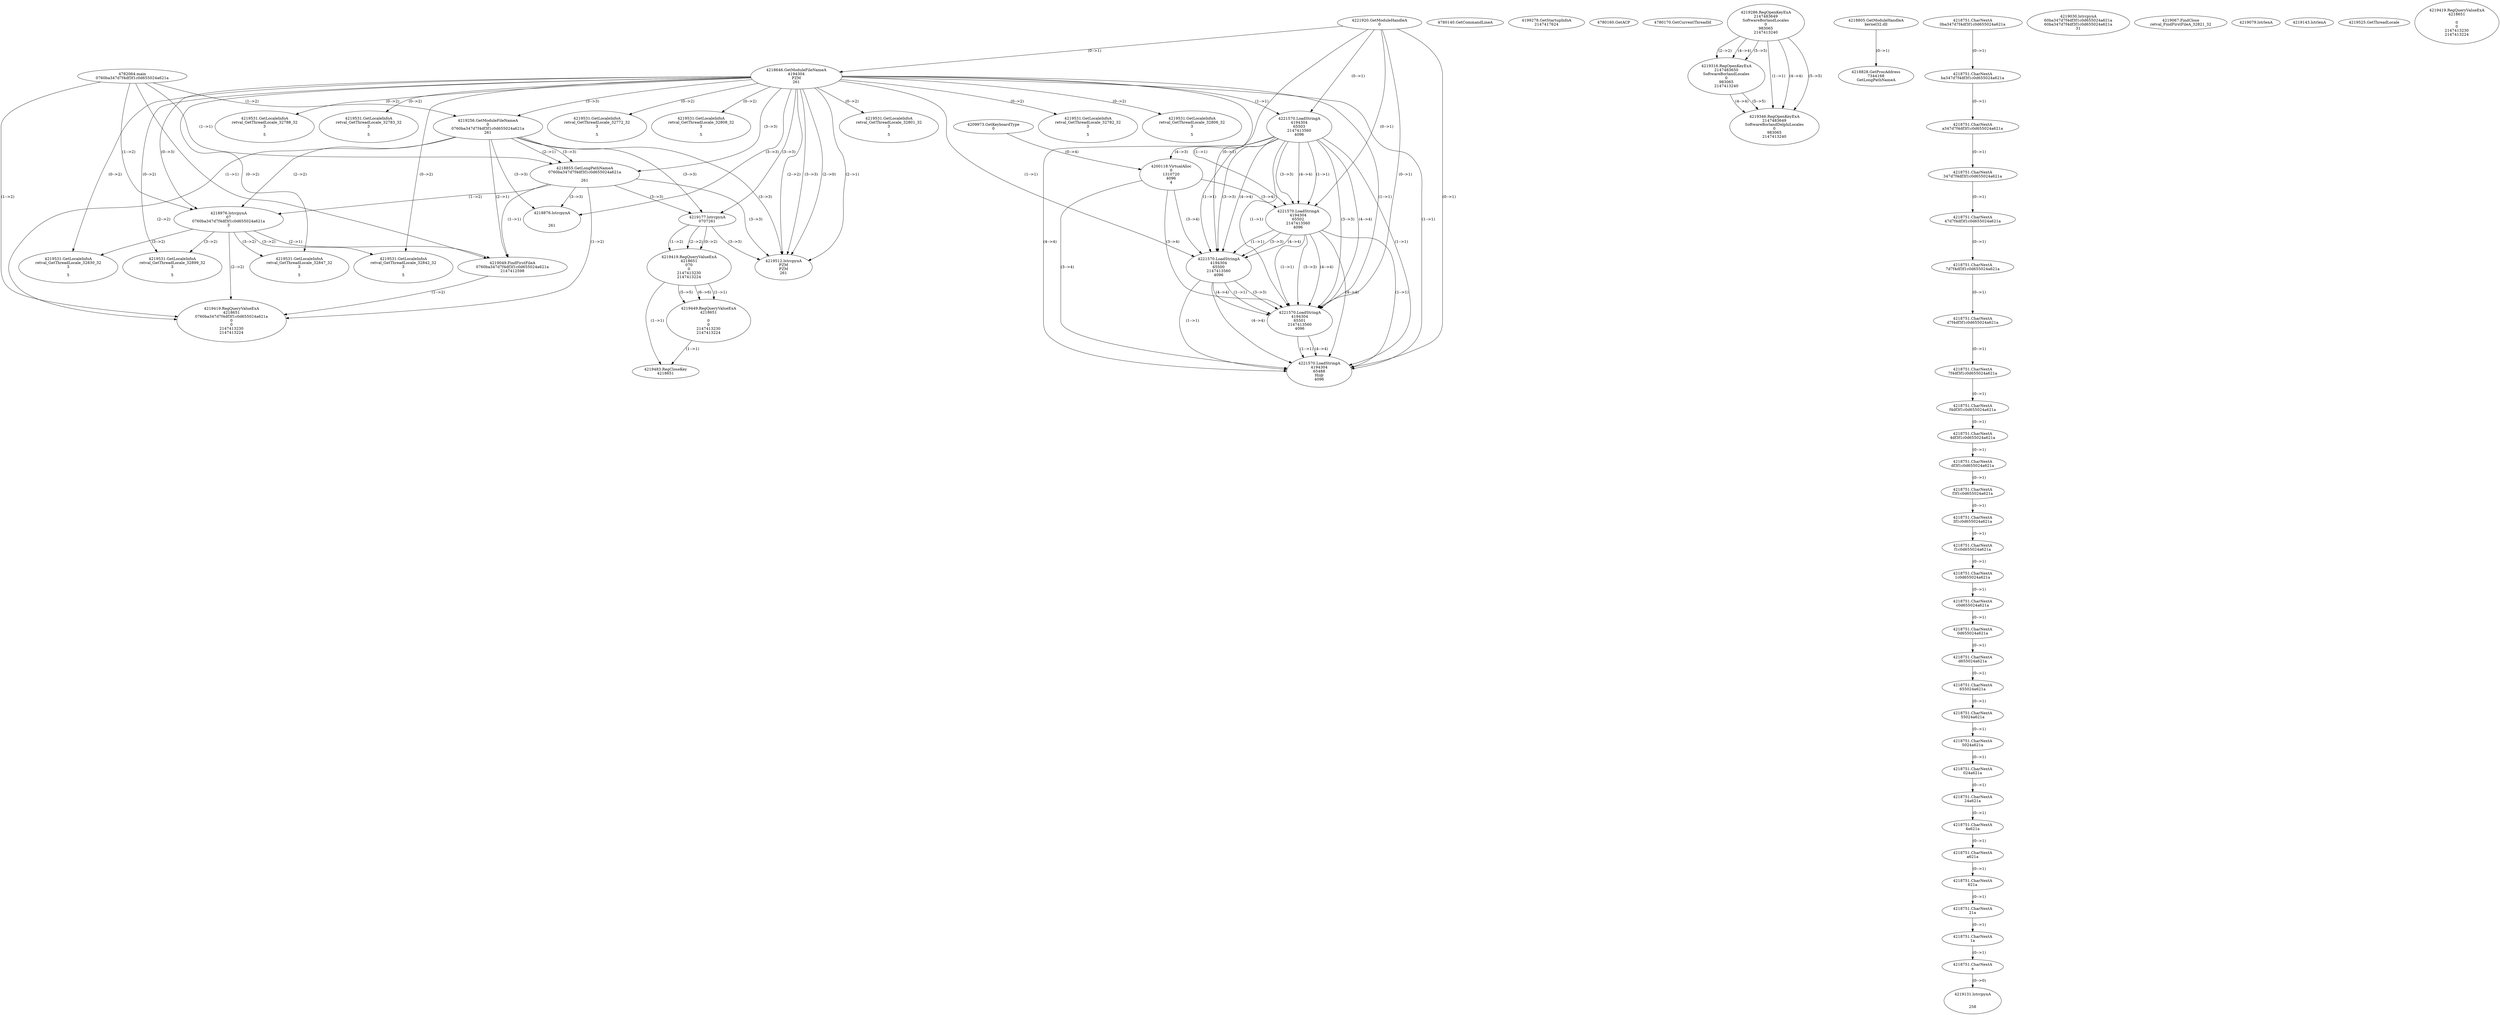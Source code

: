 // Global SCDG with merge call
digraph {
	0 [label="4782064.main
0760ba347d7f4df3f1c0d655024a621a"]
	1 [label="4221920.GetModuleHandleA
0"]
	2 [label="4209973.GetKeyboardType
0"]
	3 [label="4780140.GetCommandLineA
"]
	4 [label="4199278.GetStartupInfoA
2147417624"]
	5 [label="4780160.GetACP
"]
	6 [label="4780170.GetCurrentThreadId
"]
	7 [label="4218646.GetModuleFileNameA
4194304
PZM
261"]
	1 -> 7 [label="(0-->1)"]
	8 [label="4219256.GetModuleFileNameA
0
0760ba347d7f4df3f1c0d655024a621a
261"]
	0 -> 8 [label="(1-->2)"]
	7 -> 8 [label="(3-->3)"]
	9 [label="4219286.RegOpenKeyExA
2147483649
Software\Borland\Locales
0
983065
2147413240"]
	10 [label="4218805.GetModuleHandleA
kernel32.dll"]
	11 [label="4218828.GetProcAddress
7344168
GetLongPathNameA"]
	10 -> 11 [label="(0-->1)"]
	12 [label="4218855.GetLongPathNameA
0760ba347d7f4df3f1c0d655024a621a

261"]
	0 -> 12 [label="(1-->1)"]
	8 -> 12 [label="(2-->1)"]
	7 -> 12 [label="(3-->3)"]
	8 -> 12 [label="(3-->3)"]
	13 [label="4218976.lstrcpynA
07
0760ba347d7f4df3f1c0d655024a621a
3"]
	0 -> 13 [label="(1-->2)"]
	8 -> 13 [label="(2-->2)"]
	12 -> 13 [label="(1-->2)"]
	7 -> 13 [label="(0-->3)"]
	14 [label="4218751.CharNextA
0ba347d7f4df3f1c0d655024a621a"]
	15 [label="4218751.CharNextA
ba347d7f4df3f1c0d655024a621a"]
	14 -> 15 [label="(0-->1)"]
	16 [label="4218751.CharNextA
a347d7f4df3f1c0d655024a621a"]
	15 -> 16 [label="(0-->1)"]
	17 [label="4218751.CharNextA
347d7f4df3f1c0d655024a621a"]
	16 -> 17 [label="(0-->1)"]
	18 [label="4218751.CharNextA
47d7f4df3f1c0d655024a621a"]
	17 -> 18 [label="(0-->1)"]
	19 [label="4218751.CharNextA
7d7f4df3f1c0d655024a621a"]
	18 -> 19 [label="(0-->1)"]
	20 [label="4218751.CharNextA
d7f4df3f1c0d655024a621a"]
	19 -> 20 [label="(0-->1)"]
	21 [label="4218751.CharNextA
7f4df3f1c0d655024a621a"]
	20 -> 21 [label="(0-->1)"]
	22 [label="4218751.CharNextA
f4df3f1c0d655024a621a"]
	21 -> 22 [label="(0-->1)"]
	23 [label="4218751.CharNextA
4df3f1c0d655024a621a"]
	22 -> 23 [label="(0-->1)"]
	24 [label="4218751.CharNextA
df3f1c0d655024a621a"]
	23 -> 24 [label="(0-->1)"]
	25 [label="4218751.CharNextA
f3f1c0d655024a621a"]
	24 -> 25 [label="(0-->1)"]
	26 [label="4218751.CharNextA
3f1c0d655024a621a"]
	25 -> 26 [label="(0-->1)"]
	27 [label="4218751.CharNextA
f1c0d655024a621a"]
	26 -> 27 [label="(0-->1)"]
	28 [label="4218751.CharNextA
1c0d655024a621a"]
	27 -> 28 [label="(0-->1)"]
	29 [label="4218751.CharNextA
c0d655024a621a"]
	28 -> 29 [label="(0-->1)"]
	30 [label="4218751.CharNextA
0d655024a621a"]
	29 -> 30 [label="(0-->1)"]
	31 [label="4218751.CharNextA
d655024a621a"]
	30 -> 31 [label="(0-->1)"]
	32 [label="4218751.CharNextA
655024a621a"]
	31 -> 32 [label="(0-->1)"]
	33 [label="4218751.CharNextA
55024a621a"]
	32 -> 33 [label="(0-->1)"]
	34 [label="4218751.CharNextA
5024a621a"]
	33 -> 34 [label="(0-->1)"]
	35 [label="4218751.CharNextA
024a621a"]
	34 -> 35 [label="(0-->1)"]
	36 [label="4218751.CharNextA
24a621a"]
	35 -> 36 [label="(0-->1)"]
	37 [label="4218751.CharNextA
4a621a"]
	36 -> 37 [label="(0-->1)"]
	38 [label="4218751.CharNextA
a621a"]
	37 -> 38 [label="(0-->1)"]
	39 [label="4218751.CharNextA
621a"]
	38 -> 39 [label="(0-->1)"]
	40 [label="4218751.CharNextA
21a"]
	39 -> 40 [label="(0-->1)"]
	41 [label="4218751.CharNextA
1a"]
	40 -> 41 [label="(0-->1)"]
	42 [label="4218751.CharNextA
a"]
	41 -> 42 [label="(0-->1)"]
	43 [label="4219030.lstrcpynA
60ba347d7f4df3f1c0d655024a621a
60ba347d7f4df3f1c0d655024a621a
31"]
	44 [label="4219049.FindFirstFileA
0760ba347d7f4df3f1c0d655024a621a
2147412598"]
	0 -> 44 [label="(1-->1)"]
	8 -> 44 [label="(2-->1)"]
	12 -> 44 [label="(1-->1)"]
	13 -> 44 [label="(2-->1)"]
	45 [label="4219067.FindClose
retval_FindFirstFileA_32821_32"]
	46 [label="4219079.lstrlenA
"]
	47 [label="4219131.lstrcpynA


258"]
	42 -> 47 [label="(0-->0)"]
	48 [label="4219143.lstrlenA
"]
	49 [label="4219177.lstrcpynA
07\
07\
261"]
	7 -> 49 [label="(3-->3)"]
	8 -> 49 [label="(3-->3)"]
	12 -> 49 [label="(3-->3)"]
	50 [label="4219419.RegQueryValueExA
4218651
07\
0
0
2147413230
2147413224"]
	49 -> 50 [label="(1-->2)"]
	49 -> 50 [label="(2-->2)"]
	49 -> 50 [label="(0-->2)"]
	51 [label="4219449.RegQueryValueExA
4218651

0
0
2147413230
2147413224"]
	50 -> 51 [label="(1-->1)"]
	50 -> 51 [label="(5-->5)"]
	50 -> 51 [label="(6-->6)"]
	52 [label="4219483.RegCloseKey
4218651"]
	50 -> 52 [label="(1-->1)"]
	51 -> 52 [label="(1-->1)"]
	53 [label="4219512.lstrcpynA
PZM
PZM
261"]
	7 -> 53 [label="(2-->1)"]
	7 -> 53 [label="(2-->2)"]
	7 -> 53 [label="(3-->3)"]
	8 -> 53 [label="(3-->3)"]
	12 -> 53 [label="(3-->3)"]
	49 -> 53 [label="(3-->3)"]
	7 -> 53 [label="(2-->0)"]
	54 [label="4219525.GetThreadLocale
"]
	55 [label="4219531.GetLocaleInfoA
retval_GetThreadLocale_32899_32
3

5"]
	7 -> 55 [label="(0-->2)"]
	13 -> 55 [label="(3-->2)"]
	56 [label="4219316.RegOpenKeyExA
2147483650
Software\Borland\Locales
0
983065
2147413240"]
	9 -> 56 [label="(2-->2)"]
	9 -> 56 [label="(4-->4)"]
	9 -> 56 [label="(5-->5)"]
	57 [label="4218876.lstrcpynA


261"]
	7 -> 57 [label="(3-->3)"]
	8 -> 57 [label="(3-->3)"]
	12 -> 57 [label="(3-->3)"]
	58 [label="4219419.RegQueryValueExA
4218651

0
0
2147413230
2147413224"]
	59 [label="4219531.GetLocaleInfoA
retval_GetThreadLocale_32801_32
3

5"]
	7 -> 59 [label="(0-->2)"]
	60 [label="4221570.LoadStringA
4194304
65503
2147413560
4096"]
	1 -> 60 [label="(0-->1)"]
	7 -> 60 [label="(1-->1)"]
	61 [label="4200118.VirtualAlloc
0
1310720
4096
4"]
	60 -> 61 [label="(4-->3)"]
	2 -> 61 [label="(0-->4)"]
	62 [label="4221570.LoadStringA
4194304
65502
2147413560
4096"]
	1 -> 62 [label="(0-->1)"]
	7 -> 62 [label="(1-->1)"]
	60 -> 62 [label="(1-->1)"]
	60 -> 62 [label="(3-->3)"]
	60 -> 62 [label="(4-->4)"]
	61 -> 62 [label="(3-->4)"]
	63 [label="4221570.LoadStringA
4194304
65500
2147413560
4096"]
	1 -> 63 [label="(0-->1)"]
	7 -> 63 [label="(1-->1)"]
	60 -> 63 [label="(1-->1)"]
	62 -> 63 [label="(1-->1)"]
	60 -> 63 [label="(3-->3)"]
	62 -> 63 [label="(3-->3)"]
	60 -> 63 [label="(4-->4)"]
	61 -> 63 [label="(3-->4)"]
	62 -> 63 [label="(4-->4)"]
	64 [label="4221570.LoadStringA
4194304
65501
2147413560
4096"]
	1 -> 64 [label="(0-->1)"]
	7 -> 64 [label="(1-->1)"]
	60 -> 64 [label="(1-->1)"]
	62 -> 64 [label="(1-->1)"]
	63 -> 64 [label="(1-->1)"]
	60 -> 64 [label="(3-->3)"]
	62 -> 64 [label="(3-->3)"]
	63 -> 64 [label="(3-->3)"]
	60 -> 64 [label="(4-->4)"]
	61 -> 64 [label="(3-->4)"]
	62 -> 64 [label="(4-->4)"]
	63 -> 64 [label="(4-->4)"]
	65 [label="4219419.RegQueryValueExA
4218651
0760ba347d7f4df3f1c0d655024a621a
0
0
2147413230
2147413224"]
	0 -> 65 [label="(1-->2)"]
	8 -> 65 [label="(2-->2)"]
	12 -> 65 [label="(1-->2)"]
	13 -> 65 [label="(2-->2)"]
	44 -> 65 [label="(1-->2)"]
	66 [label="4219531.GetLocaleInfoA
retval_GetThreadLocale_32842_32
3

5"]
	7 -> 66 [label="(0-->2)"]
	13 -> 66 [label="(3-->2)"]
	67 [label="4219531.GetLocaleInfoA
retval_GetThreadLocale_32847_32
3

5"]
	7 -> 67 [label="(0-->2)"]
	13 -> 67 [label="(3-->2)"]
	68 [label="4219531.GetLocaleInfoA
retval_GetThreadLocale_32830_32
3

5"]
	7 -> 68 [label="(0-->2)"]
	13 -> 68 [label="(3-->2)"]
	69 [label="4219531.GetLocaleInfoA
retval_GetThreadLocale_32782_32
3

5"]
	7 -> 69 [label="(0-->2)"]
	70 [label="4219531.GetLocaleInfoA
retval_GetThreadLocale_32806_32
3

5"]
	7 -> 70 [label="(0-->2)"]
	71 [label="4219531.GetLocaleInfoA
retval_GetThreadLocale_32788_32
3

5"]
	7 -> 71 [label="(0-->2)"]
	72 [label="4219531.GetLocaleInfoA
retval_GetThreadLocale_32783_32
3

5"]
	7 -> 72 [label="(0-->2)"]
	73 [label="4221570.LoadStringA
4194304
65488
Hz@
4096"]
	1 -> 73 [label="(0-->1)"]
	7 -> 73 [label="(1-->1)"]
	60 -> 73 [label="(1-->1)"]
	62 -> 73 [label="(1-->1)"]
	63 -> 73 [label="(1-->1)"]
	64 -> 73 [label="(1-->1)"]
	60 -> 73 [label="(4-->4)"]
	61 -> 73 [label="(3-->4)"]
	62 -> 73 [label="(4-->4)"]
	63 -> 73 [label="(4-->4)"]
	64 -> 73 [label="(4-->4)"]
	74 [label="4219346.RegOpenKeyExA
2147483649
Software\Borland\Delphi\Locales
0
983065
2147413240"]
	9 -> 74 [label="(1-->1)"]
	9 -> 74 [label="(4-->4)"]
	56 -> 74 [label="(4-->4)"]
	9 -> 74 [label="(5-->5)"]
	56 -> 74 [label="(5-->5)"]
	75 [label="4219531.GetLocaleInfoA
retval_GetThreadLocale_32772_32
3

5"]
	7 -> 75 [label="(0-->2)"]
	76 [label="4219531.GetLocaleInfoA
retval_GetThreadLocale_32808_32
3

5"]
	7 -> 76 [label="(0-->2)"]
}
